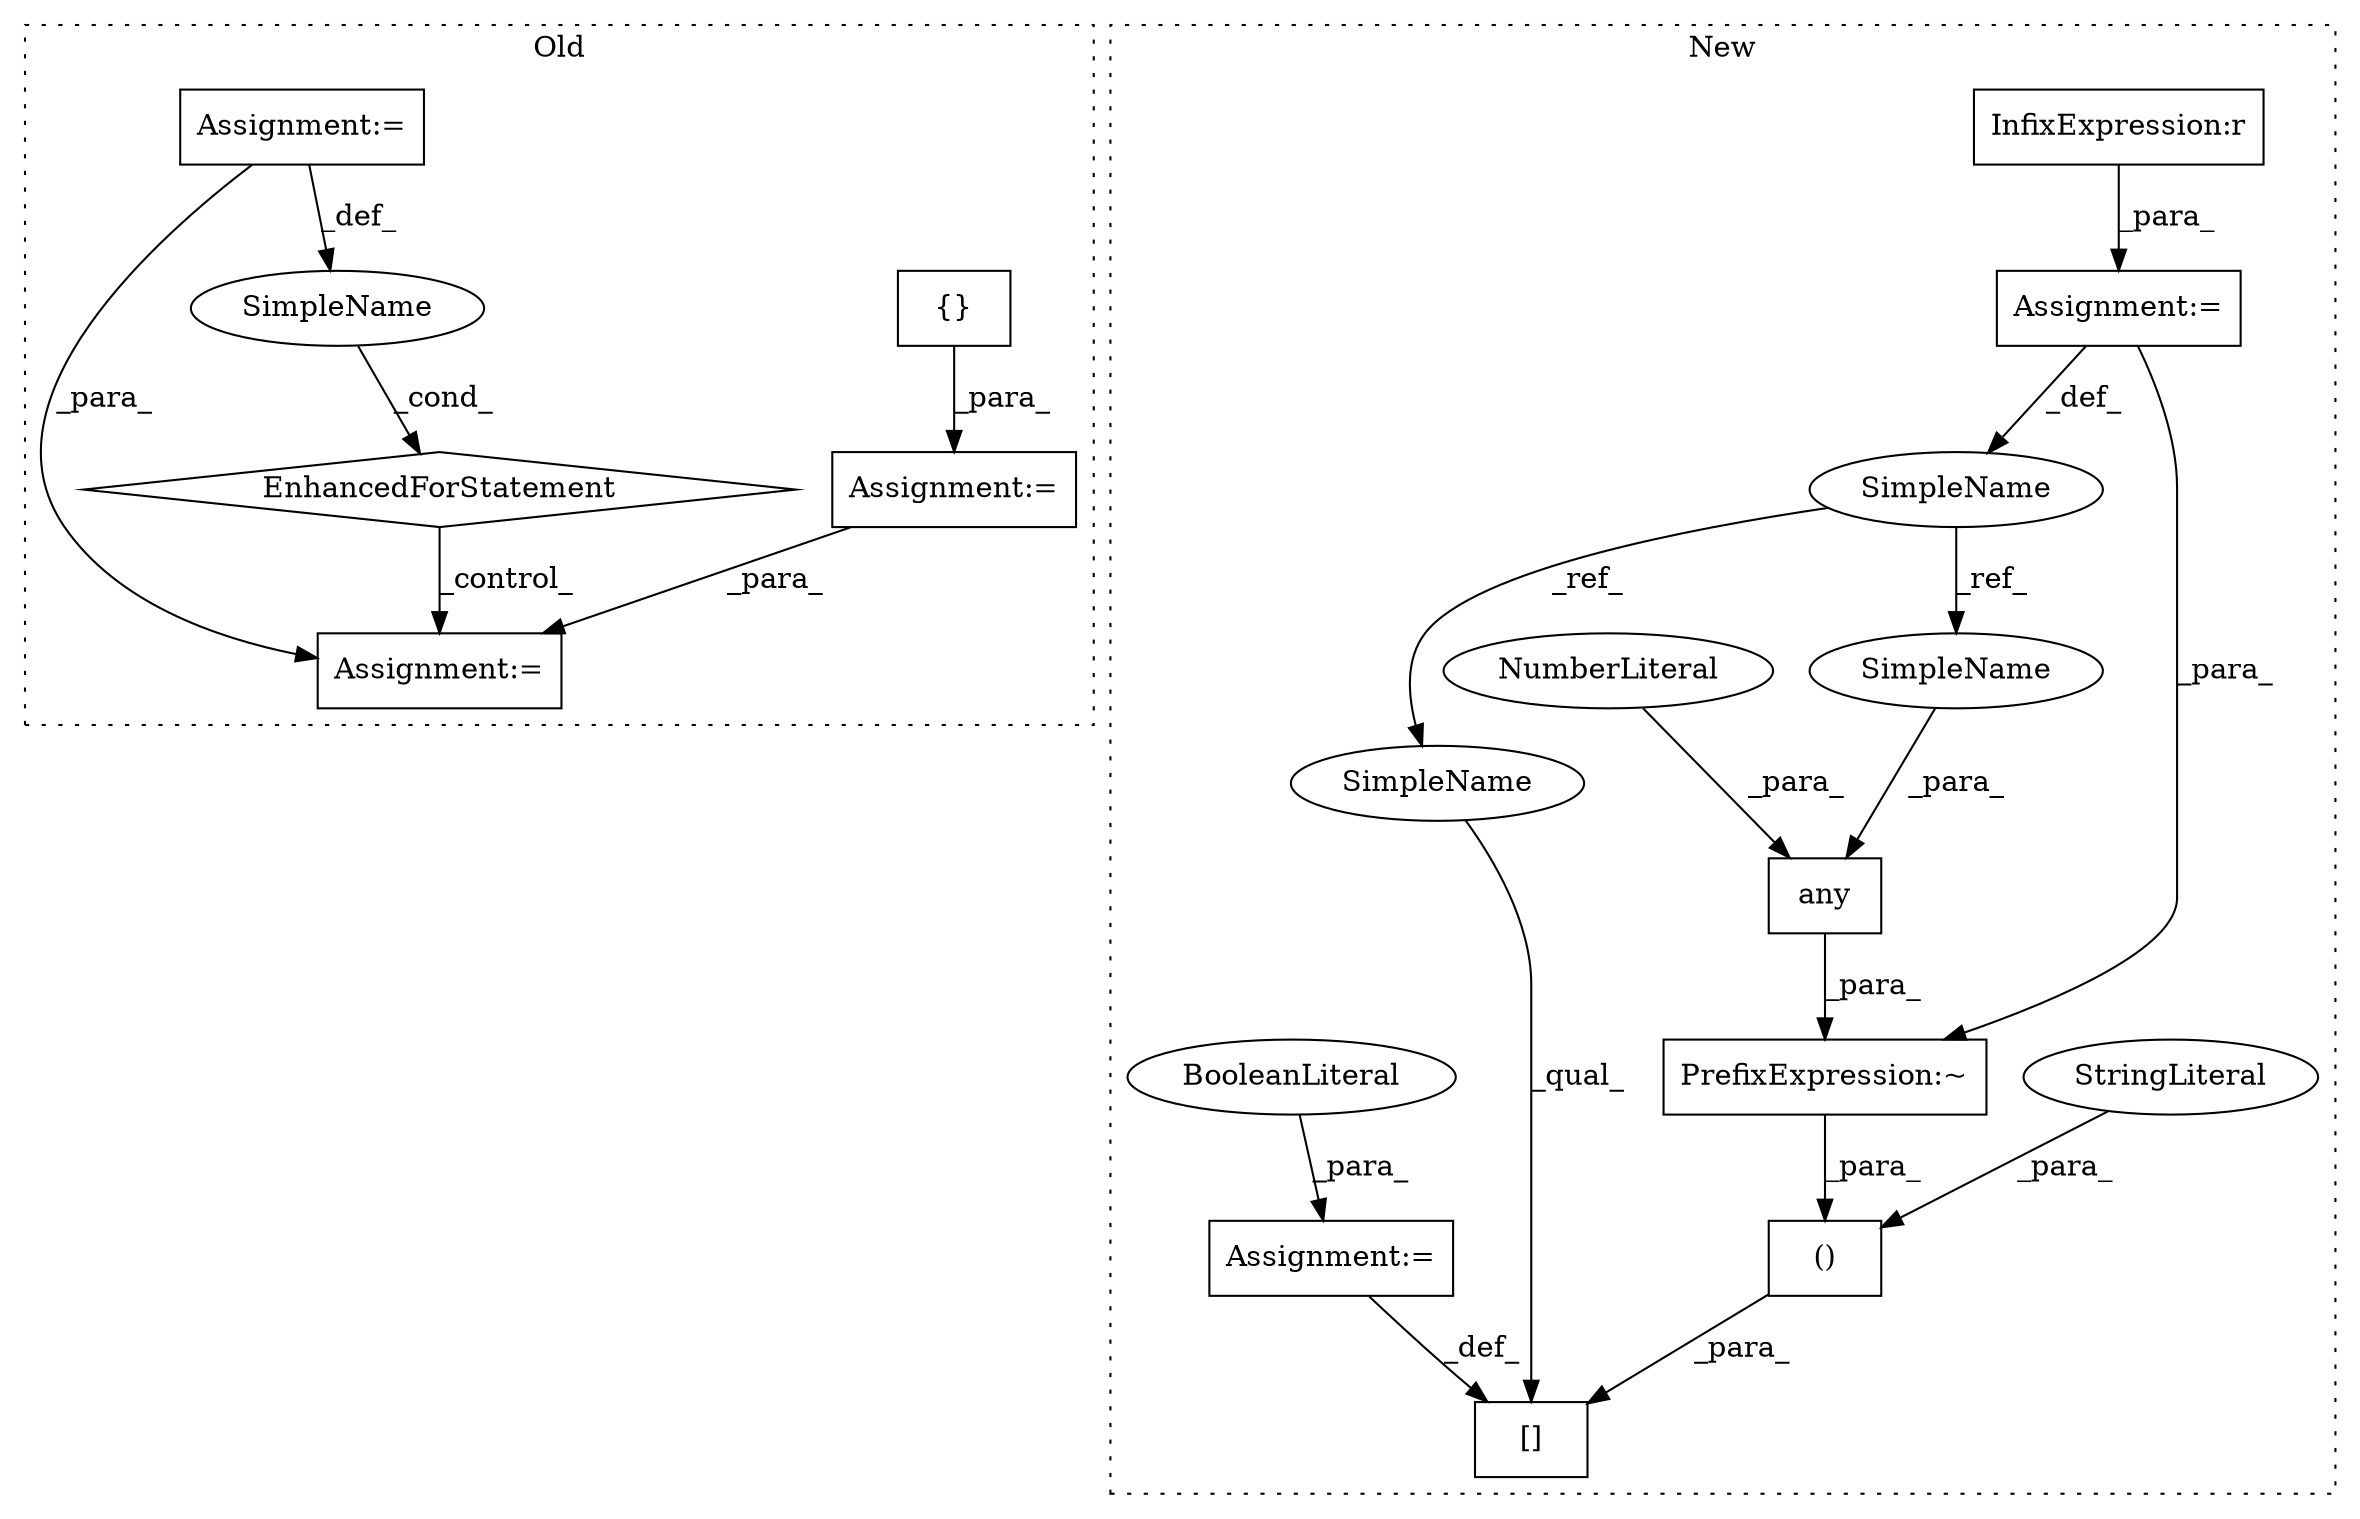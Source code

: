digraph G {
subgraph cluster0 {
1 [label="{}" a="4" s="1018" l="2" shape="box"];
3 [label="Assignment:=" a="7" s="1560" l="16" shape="box"];
7 [label="EnhancedForStatement" a="70" s="1402,1496" l="53,2" shape="diamond"];
10 [label="SimpleName" a="42" s="1459" l="9" shape="ellipse"];
13 [label="Assignment:=" a="7" s="1008" l="1" shape="box"];
14 [label="Assignment:=" a="7" s="1402,1496" l="53,2" shape="box"];
label = "Old";
style="dotted";
}
subgraph cluster1 {
2 [label="any" a="32" s="1236,1254" l="4,1" shape="box"];
4 [label="Assignment:=" a="7" s="1144" l="1" shape="box"];
5 [label="()" a="106" s="1200" l="55" shape="box"];
6 [label="NumberLiteral" a="34" s="1253" l="1" shape="ellipse"];
8 [label="[]" a="2" s="1182,1255" l="18,2" shape="box"];
9 [label="SimpleName" a="42" s="1132" l="12" shape="ellipse"];
11 [label="StringLiteral" a="45" s="1200" l="16" shape="ellipse"];
12 [label="InfixExpression:r" a="27" s="1017" l="4" shape="box"];
15 [label="Assignment:=" a="7" s="1257" l="1" shape="box"];
16 [label="BooleanLiteral" a="9" s="1258" l="4" shape="ellipse"];
17 [label="PrefixExpression:~" a="38" s="1229" l="1" shape="box"];
18 [label="SimpleName" a="42" s="1240" l="12" shape="ellipse"];
19 [label="SimpleName" a="42" s="1182" l="12" shape="ellipse"];
label = "New";
style="dotted";
}
1 -> 13 [label="_para_"];
2 -> 17 [label="_para_"];
4 -> 17 [label="_para_"];
4 -> 9 [label="_def_"];
5 -> 8 [label="_para_"];
6 -> 2 [label="_para_"];
7 -> 3 [label="_control_"];
9 -> 18 [label="_ref_"];
9 -> 19 [label="_ref_"];
10 -> 7 [label="_cond_"];
11 -> 5 [label="_para_"];
12 -> 4 [label="_para_"];
13 -> 3 [label="_para_"];
14 -> 3 [label="_para_"];
14 -> 10 [label="_def_"];
15 -> 8 [label="_def_"];
16 -> 15 [label="_para_"];
17 -> 5 [label="_para_"];
18 -> 2 [label="_para_"];
19 -> 8 [label="_qual_"];
}